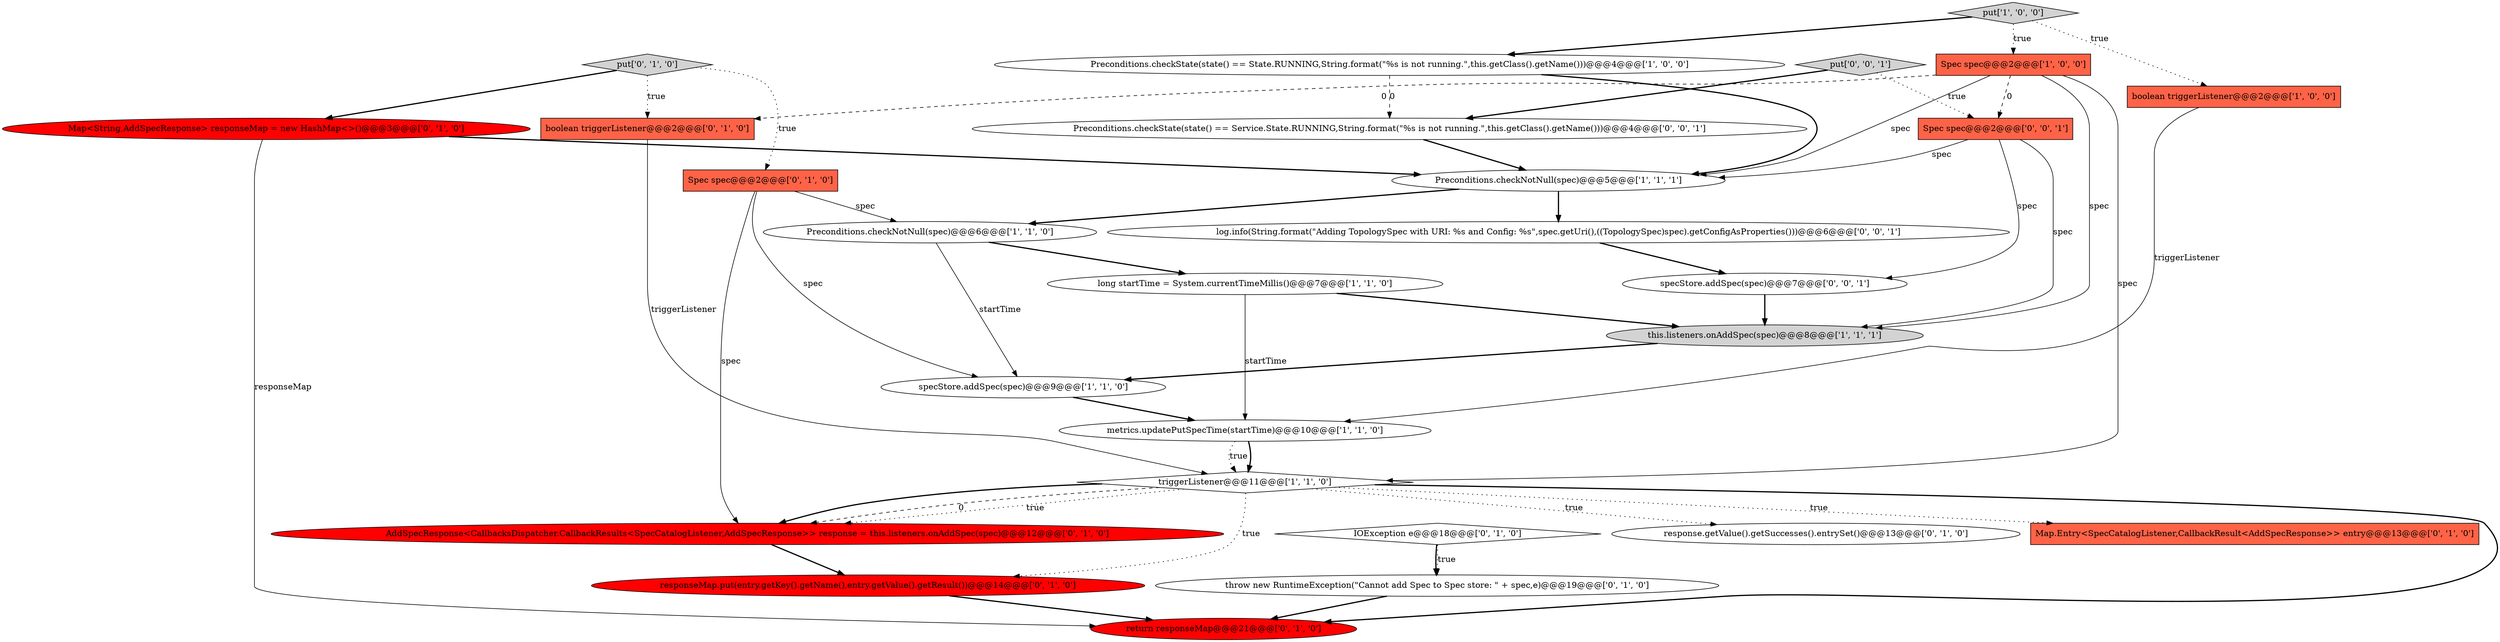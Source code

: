 digraph {
19 [style = filled, label = "Map.Entry<SpecCatalogListener,CallbackResult<AddSpecResponse>> entry@@@13@@@['0', '1', '0']", fillcolor = tomato, shape = box image = "AAA1AAABBB2BBB"];
20 [style = filled, label = "boolean triggerListener@@@2@@@['0', '1', '0']", fillcolor = tomato, shape = box image = "AAA1AAABBB2BBB"];
16 [style = filled, label = "throw new RuntimeException(\"Cannot add Spec to Spec store: \" + spec,e)@@@19@@@['0', '1', '0']", fillcolor = white, shape = ellipse image = "AAA0AAABBB2BBB"];
0 [style = filled, label = "boolean triggerListener@@@2@@@['1', '0', '0']", fillcolor = tomato, shape = box image = "AAA0AAABBB1BBB"];
4 [style = filled, label = "put['1', '0', '0']", fillcolor = lightgray, shape = diamond image = "AAA0AAABBB1BBB"];
23 [style = filled, label = "Spec spec@@@2@@@['0', '0', '1']", fillcolor = tomato, shape = box image = "AAA0AAABBB3BBB"];
3 [style = filled, label = "metrics.updatePutSpecTime(startTime)@@@10@@@['1', '1', '0']", fillcolor = white, shape = ellipse image = "AAA0AAABBB1BBB"];
17 [style = filled, label = "AddSpecResponse<CallbacksDispatcher.CallbackResults<SpecCatalogListener,AddSpecResponse>> response = this.listeners.onAddSpec(spec)@@@12@@@['0', '1', '0']", fillcolor = red, shape = ellipse image = "AAA1AAABBB2BBB"];
6 [style = filled, label = "Spec spec@@@2@@@['1', '0', '0']", fillcolor = tomato, shape = box image = "AAA1AAABBB1BBB"];
7 [style = filled, label = "this.listeners.onAddSpec(spec)@@@8@@@['1', '1', '1']", fillcolor = lightgray, shape = ellipse image = "AAA0AAABBB1BBB"];
21 [style = filled, label = "Map<String,AddSpecResponse> responseMap = new HashMap<>()@@@3@@@['0', '1', '0']", fillcolor = red, shape = ellipse image = "AAA1AAABBB2BBB"];
26 [style = filled, label = "specStore.addSpec(spec)@@@7@@@['0', '0', '1']", fillcolor = white, shape = ellipse image = "AAA0AAABBB3BBB"];
10 [style = filled, label = "Preconditions.checkNotNull(spec)@@@5@@@['1', '1', '1']", fillcolor = white, shape = ellipse image = "AAA0AAABBB1BBB"];
1 [style = filled, label = "Preconditions.checkNotNull(spec)@@@6@@@['1', '1', '0']", fillcolor = white, shape = ellipse image = "AAA0AAABBB1BBB"];
14 [style = filled, label = "response.getValue().getSuccesses().entrySet()@@@13@@@['0', '1', '0']", fillcolor = white, shape = ellipse image = "AAA0AAABBB2BBB"];
8 [style = filled, label = "triggerListener@@@11@@@['1', '1', '0']", fillcolor = white, shape = diamond image = "AAA0AAABBB1BBB"];
24 [style = filled, label = "put['0', '0', '1']", fillcolor = lightgray, shape = diamond image = "AAA0AAABBB3BBB"];
12 [style = filled, label = "put['0', '1', '0']", fillcolor = lightgray, shape = diamond image = "AAA0AAABBB2BBB"];
2 [style = filled, label = "Preconditions.checkState(state() == State.RUNNING,String.format(\"%s is not running.\",this.getClass().getName()))@@@4@@@['1', '0', '0']", fillcolor = white, shape = ellipse image = "AAA0AAABBB1BBB"];
9 [style = filled, label = "long startTime = System.currentTimeMillis()@@@7@@@['1', '1', '0']", fillcolor = white, shape = ellipse image = "AAA0AAABBB1BBB"];
25 [style = filled, label = "Preconditions.checkState(state() == Service.State.RUNNING,String.format(\"%s is not running.\",this.getClass().getName()))@@@4@@@['0', '0', '1']", fillcolor = white, shape = ellipse image = "AAA0AAABBB3BBB"];
11 [style = filled, label = "Spec spec@@@2@@@['0', '1', '0']", fillcolor = tomato, shape = box image = "AAA0AAABBB2BBB"];
18 [style = filled, label = "IOException e@@@18@@@['0', '1', '0']", fillcolor = white, shape = diamond image = "AAA0AAABBB2BBB"];
13 [style = filled, label = "responseMap.put(entry.getKey().getName(),entry.getValue().getResult())@@@14@@@['0', '1', '0']", fillcolor = red, shape = ellipse image = "AAA1AAABBB2BBB"];
5 [style = filled, label = "specStore.addSpec(spec)@@@9@@@['1', '1', '0']", fillcolor = white, shape = ellipse image = "AAA0AAABBB1BBB"];
15 [style = filled, label = "return responseMap@@@21@@@['0', '1', '0']", fillcolor = red, shape = ellipse image = "AAA1AAABBB2BBB"];
22 [style = filled, label = "log.info(String.format(\"Adding TopologySpec with URI: %s and Config: %s\",spec.getUri(),((TopologySpec)spec).getConfigAsProperties()))@@@6@@@['0', '0', '1']", fillcolor = white, shape = ellipse image = "AAA0AAABBB3BBB"];
4->6 [style = dotted, label="true"];
5->3 [style = bold, label=""];
10->22 [style = bold, label=""];
16->15 [style = bold, label=""];
21->10 [style = bold, label=""];
22->26 [style = bold, label=""];
8->15 [style = bold, label=""];
26->7 [style = bold, label=""];
21->15 [style = solid, label="responseMap"];
18->16 [style = dotted, label="true"];
6->20 [style = dashed, label="0"];
23->26 [style = solid, label="spec"];
12->21 [style = bold, label=""];
23->10 [style = solid, label="spec"];
4->0 [style = dotted, label="true"];
8->17 [style = dotted, label="true"];
11->17 [style = solid, label="spec"];
6->10 [style = solid, label="spec"];
23->7 [style = solid, label="spec"];
4->2 [style = bold, label=""];
20->8 [style = solid, label="triggerListener"];
9->7 [style = bold, label=""];
2->10 [style = bold, label=""];
1->5 [style = solid, label="startTime"];
1->9 [style = bold, label=""];
9->3 [style = solid, label="startTime"];
12->11 [style = dotted, label="true"];
6->7 [style = solid, label="spec"];
8->17 [style = bold, label=""];
7->5 [style = bold, label=""];
11->5 [style = solid, label="spec"];
12->20 [style = dotted, label="true"];
24->23 [style = dotted, label="true"];
24->25 [style = bold, label=""];
3->8 [style = bold, label=""];
11->1 [style = solid, label="spec"];
8->14 [style = dotted, label="true"];
2->25 [style = dashed, label="0"];
6->8 [style = solid, label="spec"];
0->3 [style = solid, label="triggerListener"];
8->17 [style = dashed, label="0"];
25->10 [style = bold, label=""];
17->13 [style = bold, label=""];
8->13 [style = dotted, label="true"];
13->15 [style = bold, label=""];
10->1 [style = bold, label=""];
3->8 [style = dotted, label="true"];
6->23 [style = dashed, label="0"];
8->19 [style = dotted, label="true"];
18->16 [style = bold, label=""];
}
